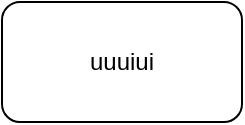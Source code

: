 <mxfile version="12.1.3" type="github" pages="1">
  <diagram id="H6E7IEXJiZfdVzSYgY7N" name="Page-1">
    <mxGraphModel dx="928" dy="519" grid="1" gridSize="10" guides="1" tooltips="1" connect="1" arrows="1" fold="1" page="1" pageScale="1" pageWidth="827" pageHeight="1169" math="0" shadow="0">
      <root>
        <mxCell id="0"/>
        <mxCell id="1" parent="0"/>
        <mxCell id="bHwuZlDJ-ME59bL2DZVF-1" value="uuuiui" style="rounded=1;whiteSpace=wrap;html=1;" vertex="1" parent="1">
          <mxGeometry x="320" y="100" width="120" height="60" as="geometry"/>
        </mxCell>
      </root>
    </mxGraphModel>
  </diagram>
</mxfile>

